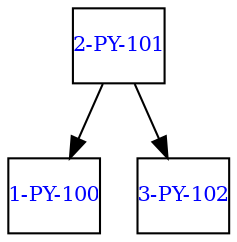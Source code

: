 digraph G {
 node [margin=0 fontcolor=blue fontsize=10 width=0.5 shape=rec ] 
node2[label="2-PY-101"]

node2 -> node1
node1[label="1-PY-100"]

node2 -> node3
node3[label="3-PY-102"]

}